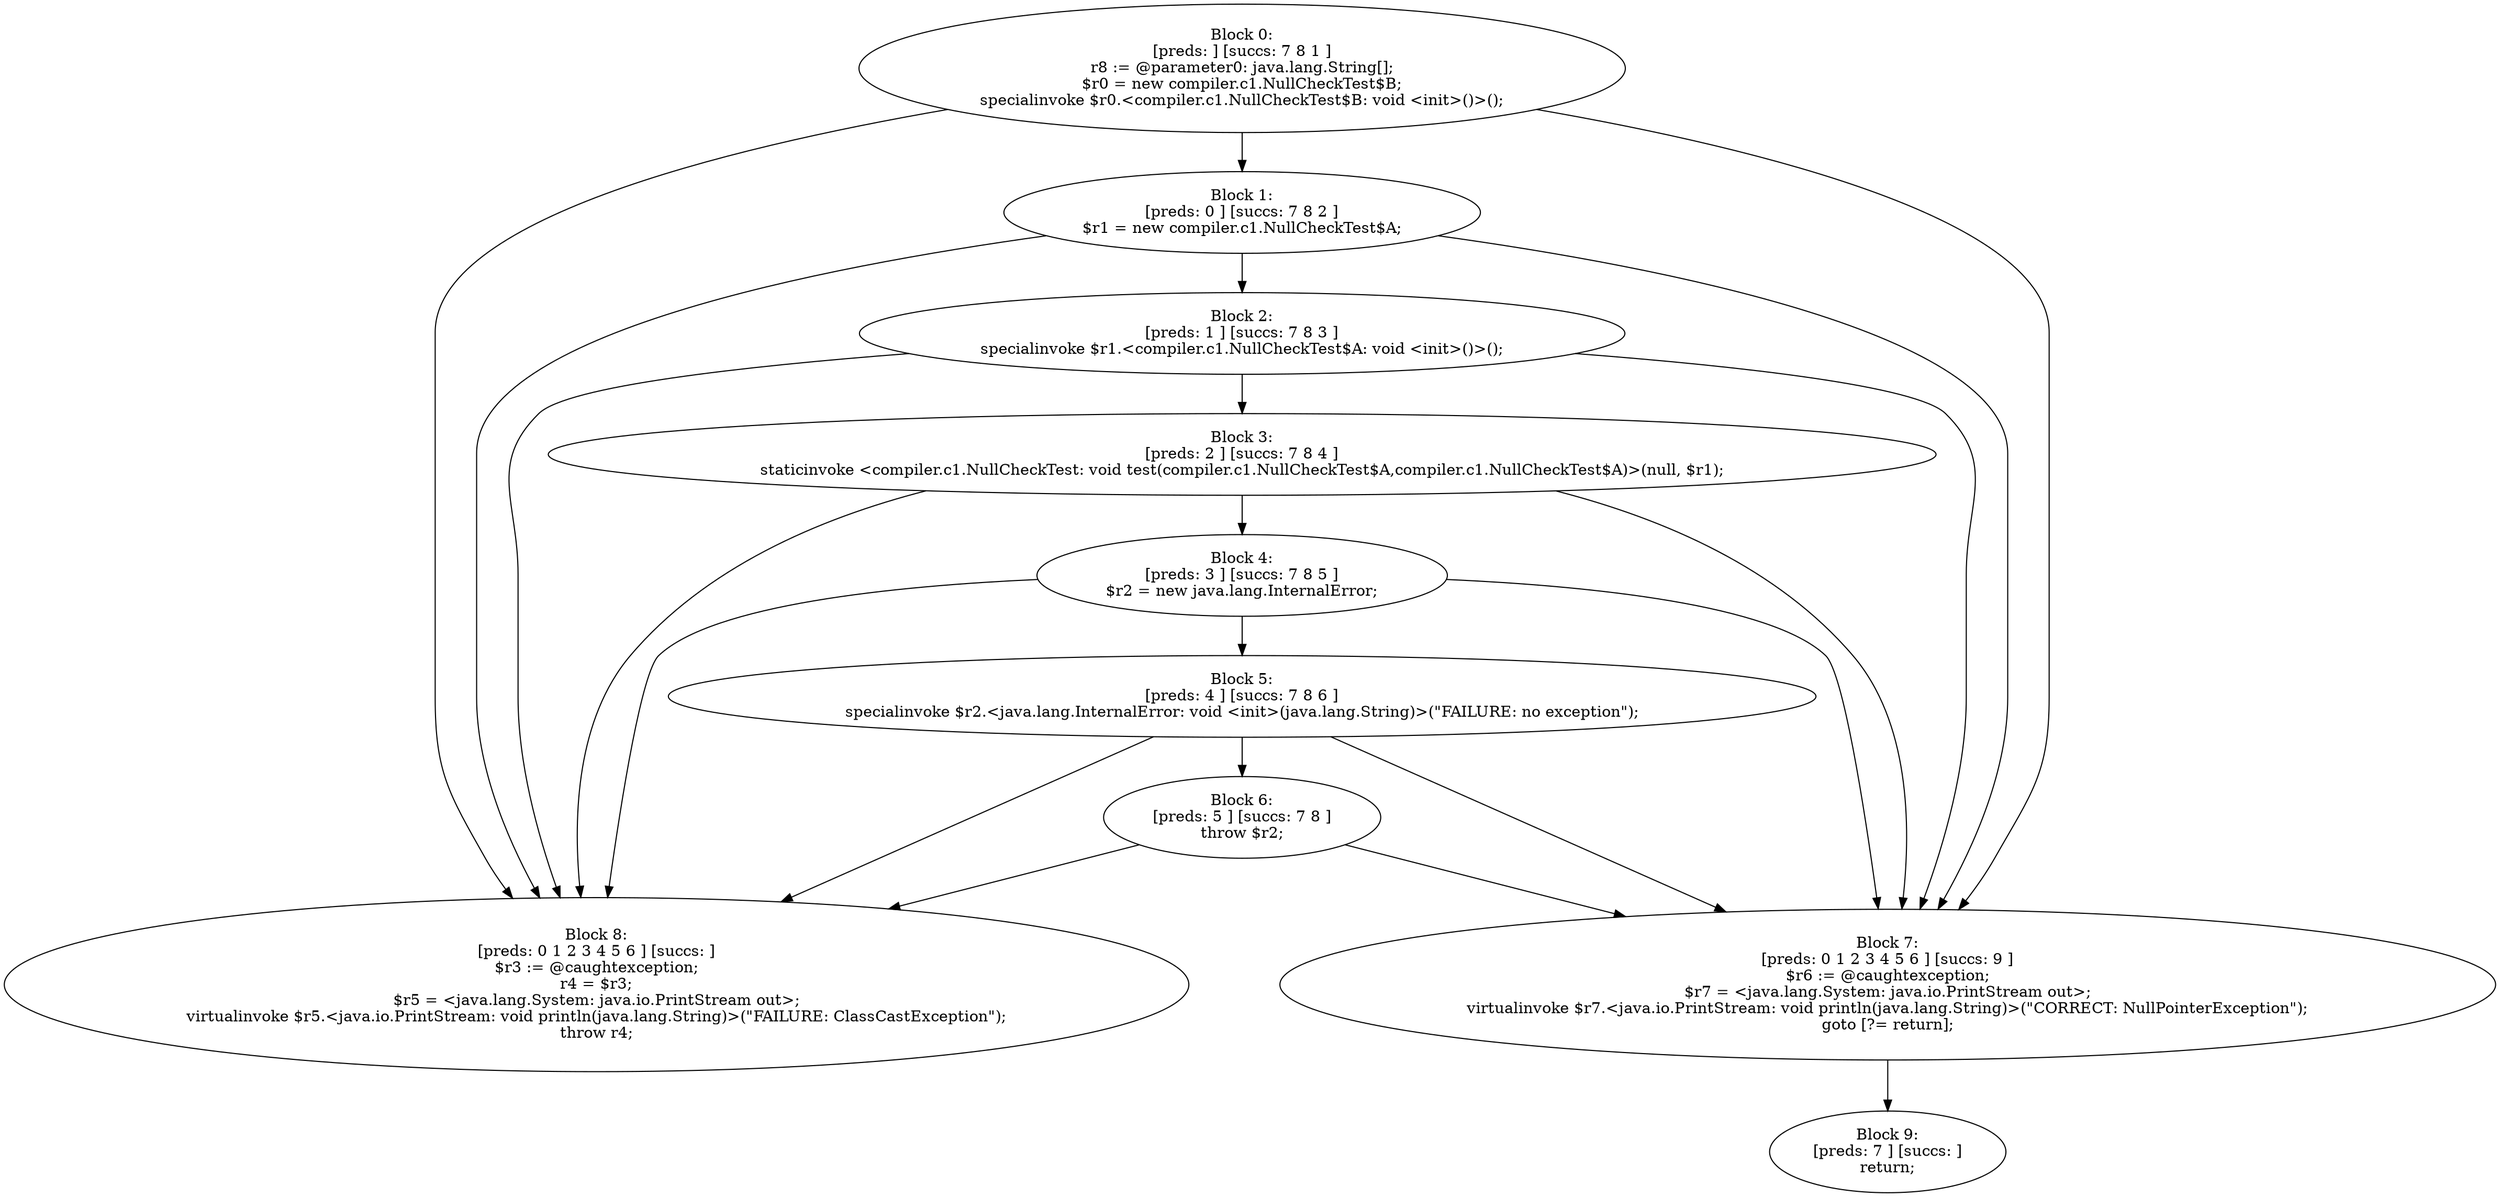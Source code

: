 digraph "unitGraph" {
    "Block 0:
[preds: ] [succs: 7 8 1 ]
r8 := @parameter0: java.lang.String[];
$r0 = new compiler.c1.NullCheckTest$B;
specialinvoke $r0.<compiler.c1.NullCheckTest$B: void <init>()>();
"
    "Block 1:
[preds: 0 ] [succs: 7 8 2 ]
$r1 = new compiler.c1.NullCheckTest$A;
"
    "Block 2:
[preds: 1 ] [succs: 7 8 3 ]
specialinvoke $r1.<compiler.c1.NullCheckTest$A: void <init>()>();
"
    "Block 3:
[preds: 2 ] [succs: 7 8 4 ]
staticinvoke <compiler.c1.NullCheckTest: void test(compiler.c1.NullCheckTest$A,compiler.c1.NullCheckTest$A)>(null, $r1);
"
    "Block 4:
[preds: 3 ] [succs: 7 8 5 ]
$r2 = new java.lang.InternalError;
"
    "Block 5:
[preds: 4 ] [succs: 7 8 6 ]
specialinvoke $r2.<java.lang.InternalError: void <init>(java.lang.String)>(\"FAILURE: no exception\");
"
    "Block 6:
[preds: 5 ] [succs: 7 8 ]
throw $r2;
"
    "Block 7:
[preds: 0 1 2 3 4 5 6 ] [succs: 9 ]
$r6 := @caughtexception;
$r7 = <java.lang.System: java.io.PrintStream out>;
virtualinvoke $r7.<java.io.PrintStream: void println(java.lang.String)>(\"CORRECT: NullPointerException\");
goto [?= return];
"
    "Block 8:
[preds: 0 1 2 3 4 5 6 ] [succs: ]
$r3 := @caughtexception;
r4 = $r3;
$r5 = <java.lang.System: java.io.PrintStream out>;
virtualinvoke $r5.<java.io.PrintStream: void println(java.lang.String)>(\"FAILURE: ClassCastException\");
throw r4;
"
    "Block 9:
[preds: 7 ] [succs: ]
return;
"
    "Block 0:
[preds: ] [succs: 7 8 1 ]
r8 := @parameter0: java.lang.String[];
$r0 = new compiler.c1.NullCheckTest$B;
specialinvoke $r0.<compiler.c1.NullCheckTest$B: void <init>()>();
"->"Block 7:
[preds: 0 1 2 3 4 5 6 ] [succs: 9 ]
$r6 := @caughtexception;
$r7 = <java.lang.System: java.io.PrintStream out>;
virtualinvoke $r7.<java.io.PrintStream: void println(java.lang.String)>(\"CORRECT: NullPointerException\");
goto [?= return];
";
    "Block 0:
[preds: ] [succs: 7 8 1 ]
r8 := @parameter0: java.lang.String[];
$r0 = new compiler.c1.NullCheckTest$B;
specialinvoke $r0.<compiler.c1.NullCheckTest$B: void <init>()>();
"->"Block 8:
[preds: 0 1 2 3 4 5 6 ] [succs: ]
$r3 := @caughtexception;
r4 = $r3;
$r5 = <java.lang.System: java.io.PrintStream out>;
virtualinvoke $r5.<java.io.PrintStream: void println(java.lang.String)>(\"FAILURE: ClassCastException\");
throw r4;
";
    "Block 0:
[preds: ] [succs: 7 8 1 ]
r8 := @parameter0: java.lang.String[];
$r0 = new compiler.c1.NullCheckTest$B;
specialinvoke $r0.<compiler.c1.NullCheckTest$B: void <init>()>();
"->"Block 1:
[preds: 0 ] [succs: 7 8 2 ]
$r1 = new compiler.c1.NullCheckTest$A;
";
    "Block 1:
[preds: 0 ] [succs: 7 8 2 ]
$r1 = new compiler.c1.NullCheckTest$A;
"->"Block 7:
[preds: 0 1 2 3 4 5 6 ] [succs: 9 ]
$r6 := @caughtexception;
$r7 = <java.lang.System: java.io.PrintStream out>;
virtualinvoke $r7.<java.io.PrintStream: void println(java.lang.String)>(\"CORRECT: NullPointerException\");
goto [?= return];
";
    "Block 1:
[preds: 0 ] [succs: 7 8 2 ]
$r1 = new compiler.c1.NullCheckTest$A;
"->"Block 8:
[preds: 0 1 2 3 4 5 6 ] [succs: ]
$r3 := @caughtexception;
r4 = $r3;
$r5 = <java.lang.System: java.io.PrintStream out>;
virtualinvoke $r5.<java.io.PrintStream: void println(java.lang.String)>(\"FAILURE: ClassCastException\");
throw r4;
";
    "Block 1:
[preds: 0 ] [succs: 7 8 2 ]
$r1 = new compiler.c1.NullCheckTest$A;
"->"Block 2:
[preds: 1 ] [succs: 7 8 3 ]
specialinvoke $r1.<compiler.c1.NullCheckTest$A: void <init>()>();
";
    "Block 2:
[preds: 1 ] [succs: 7 8 3 ]
specialinvoke $r1.<compiler.c1.NullCheckTest$A: void <init>()>();
"->"Block 7:
[preds: 0 1 2 3 4 5 6 ] [succs: 9 ]
$r6 := @caughtexception;
$r7 = <java.lang.System: java.io.PrintStream out>;
virtualinvoke $r7.<java.io.PrintStream: void println(java.lang.String)>(\"CORRECT: NullPointerException\");
goto [?= return];
";
    "Block 2:
[preds: 1 ] [succs: 7 8 3 ]
specialinvoke $r1.<compiler.c1.NullCheckTest$A: void <init>()>();
"->"Block 8:
[preds: 0 1 2 3 4 5 6 ] [succs: ]
$r3 := @caughtexception;
r4 = $r3;
$r5 = <java.lang.System: java.io.PrintStream out>;
virtualinvoke $r5.<java.io.PrintStream: void println(java.lang.String)>(\"FAILURE: ClassCastException\");
throw r4;
";
    "Block 2:
[preds: 1 ] [succs: 7 8 3 ]
specialinvoke $r1.<compiler.c1.NullCheckTest$A: void <init>()>();
"->"Block 3:
[preds: 2 ] [succs: 7 8 4 ]
staticinvoke <compiler.c1.NullCheckTest: void test(compiler.c1.NullCheckTest$A,compiler.c1.NullCheckTest$A)>(null, $r1);
";
    "Block 3:
[preds: 2 ] [succs: 7 8 4 ]
staticinvoke <compiler.c1.NullCheckTest: void test(compiler.c1.NullCheckTest$A,compiler.c1.NullCheckTest$A)>(null, $r1);
"->"Block 7:
[preds: 0 1 2 3 4 5 6 ] [succs: 9 ]
$r6 := @caughtexception;
$r7 = <java.lang.System: java.io.PrintStream out>;
virtualinvoke $r7.<java.io.PrintStream: void println(java.lang.String)>(\"CORRECT: NullPointerException\");
goto [?= return];
";
    "Block 3:
[preds: 2 ] [succs: 7 8 4 ]
staticinvoke <compiler.c1.NullCheckTest: void test(compiler.c1.NullCheckTest$A,compiler.c1.NullCheckTest$A)>(null, $r1);
"->"Block 8:
[preds: 0 1 2 3 4 5 6 ] [succs: ]
$r3 := @caughtexception;
r4 = $r3;
$r5 = <java.lang.System: java.io.PrintStream out>;
virtualinvoke $r5.<java.io.PrintStream: void println(java.lang.String)>(\"FAILURE: ClassCastException\");
throw r4;
";
    "Block 3:
[preds: 2 ] [succs: 7 8 4 ]
staticinvoke <compiler.c1.NullCheckTest: void test(compiler.c1.NullCheckTest$A,compiler.c1.NullCheckTest$A)>(null, $r1);
"->"Block 4:
[preds: 3 ] [succs: 7 8 5 ]
$r2 = new java.lang.InternalError;
";
    "Block 4:
[preds: 3 ] [succs: 7 8 5 ]
$r2 = new java.lang.InternalError;
"->"Block 7:
[preds: 0 1 2 3 4 5 6 ] [succs: 9 ]
$r6 := @caughtexception;
$r7 = <java.lang.System: java.io.PrintStream out>;
virtualinvoke $r7.<java.io.PrintStream: void println(java.lang.String)>(\"CORRECT: NullPointerException\");
goto [?= return];
";
    "Block 4:
[preds: 3 ] [succs: 7 8 5 ]
$r2 = new java.lang.InternalError;
"->"Block 8:
[preds: 0 1 2 3 4 5 6 ] [succs: ]
$r3 := @caughtexception;
r4 = $r3;
$r5 = <java.lang.System: java.io.PrintStream out>;
virtualinvoke $r5.<java.io.PrintStream: void println(java.lang.String)>(\"FAILURE: ClassCastException\");
throw r4;
";
    "Block 4:
[preds: 3 ] [succs: 7 8 5 ]
$r2 = new java.lang.InternalError;
"->"Block 5:
[preds: 4 ] [succs: 7 8 6 ]
specialinvoke $r2.<java.lang.InternalError: void <init>(java.lang.String)>(\"FAILURE: no exception\");
";
    "Block 5:
[preds: 4 ] [succs: 7 8 6 ]
specialinvoke $r2.<java.lang.InternalError: void <init>(java.lang.String)>(\"FAILURE: no exception\");
"->"Block 7:
[preds: 0 1 2 3 4 5 6 ] [succs: 9 ]
$r6 := @caughtexception;
$r7 = <java.lang.System: java.io.PrintStream out>;
virtualinvoke $r7.<java.io.PrintStream: void println(java.lang.String)>(\"CORRECT: NullPointerException\");
goto [?= return];
";
    "Block 5:
[preds: 4 ] [succs: 7 8 6 ]
specialinvoke $r2.<java.lang.InternalError: void <init>(java.lang.String)>(\"FAILURE: no exception\");
"->"Block 8:
[preds: 0 1 2 3 4 5 6 ] [succs: ]
$r3 := @caughtexception;
r4 = $r3;
$r5 = <java.lang.System: java.io.PrintStream out>;
virtualinvoke $r5.<java.io.PrintStream: void println(java.lang.String)>(\"FAILURE: ClassCastException\");
throw r4;
";
    "Block 5:
[preds: 4 ] [succs: 7 8 6 ]
specialinvoke $r2.<java.lang.InternalError: void <init>(java.lang.String)>(\"FAILURE: no exception\");
"->"Block 6:
[preds: 5 ] [succs: 7 8 ]
throw $r2;
";
    "Block 6:
[preds: 5 ] [succs: 7 8 ]
throw $r2;
"->"Block 7:
[preds: 0 1 2 3 4 5 6 ] [succs: 9 ]
$r6 := @caughtexception;
$r7 = <java.lang.System: java.io.PrintStream out>;
virtualinvoke $r7.<java.io.PrintStream: void println(java.lang.String)>(\"CORRECT: NullPointerException\");
goto [?= return];
";
    "Block 6:
[preds: 5 ] [succs: 7 8 ]
throw $r2;
"->"Block 8:
[preds: 0 1 2 3 4 5 6 ] [succs: ]
$r3 := @caughtexception;
r4 = $r3;
$r5 = <java.lang.System: java.io.PrintStream out>;
virtualinvoke $r5.<java.io.PrintStream: void println(java.lang.String)>(\"FAILURE: ClassCastException\");
throw r4;
";
    "Block 7:
[preds: 0 1 2 3 4 5 6 ] [succs: 9 ]
$r6 := @caughtexception;
$r7 = <java.lang.System: java.io.PrintStream out>;
virtualinvoke $r7.<java.io.PrintStream: void println(java.lang.String)>(\"CORRECT: NullPointerException\");
goto [?= return];
"->"Block 9:
[preds: 7 ] [succs: ]
return;
";
}
